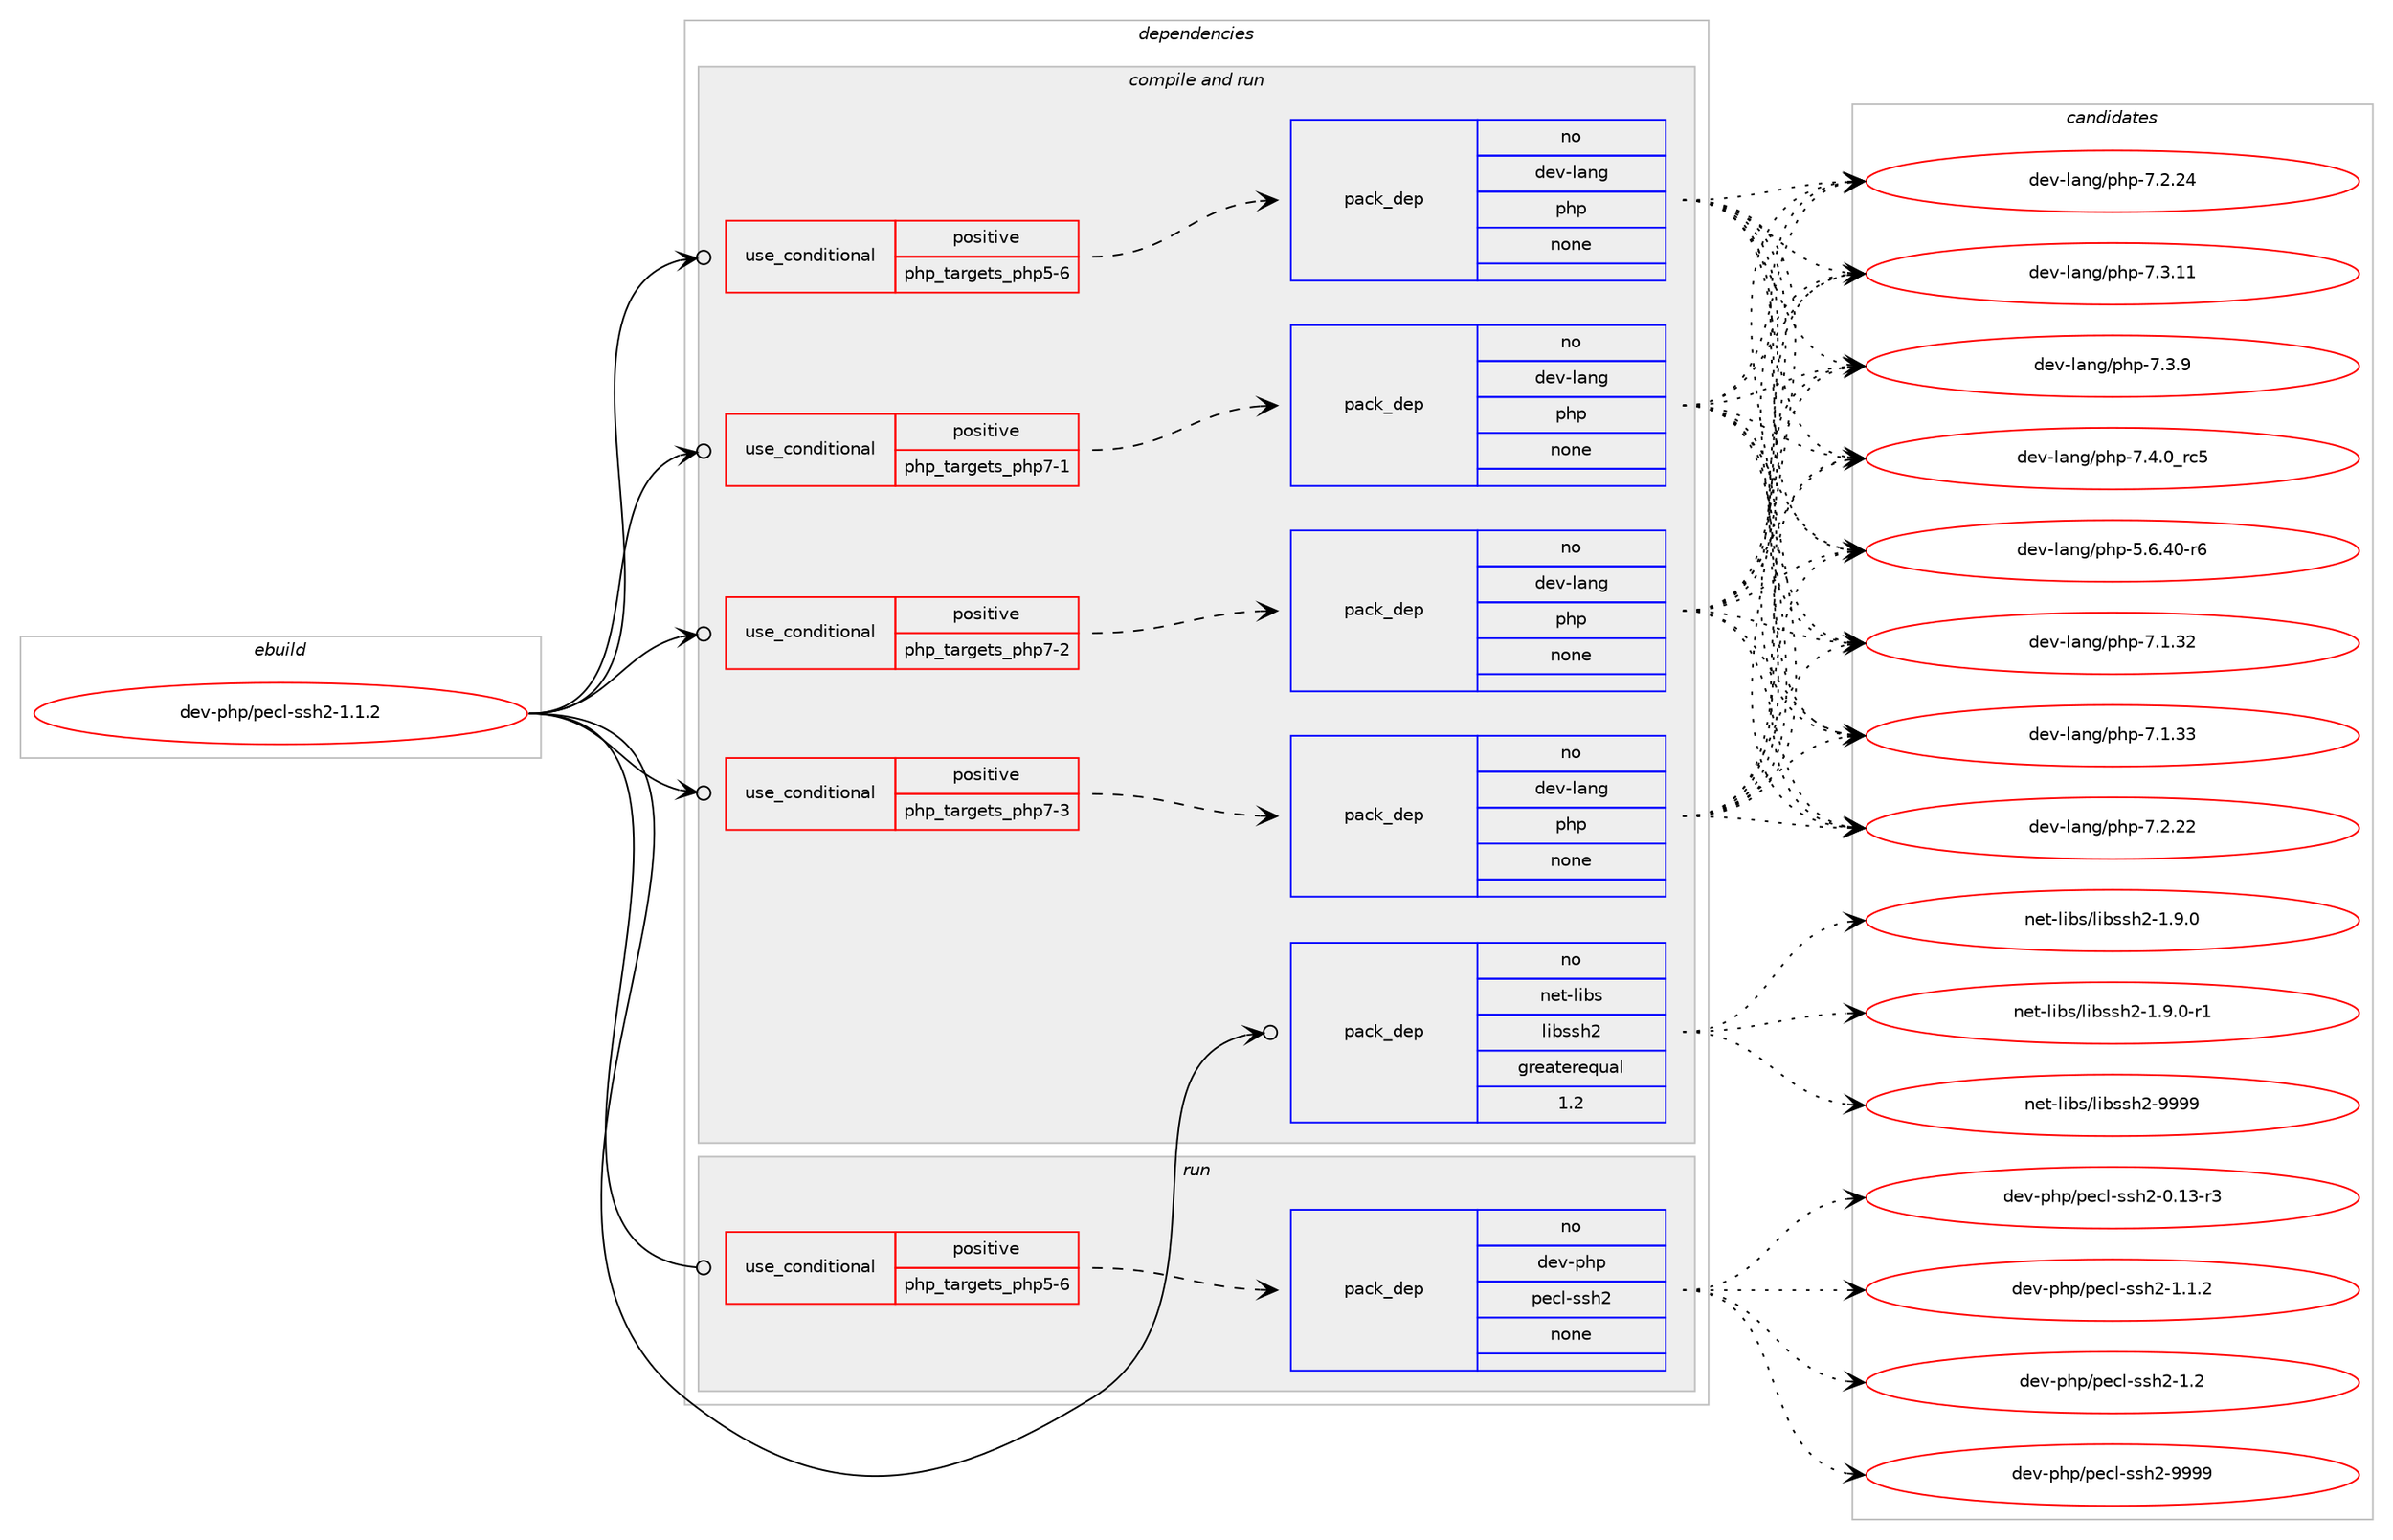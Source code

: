digraph prolog {

# *************
# Graph options
# *************

newrank=true;
concentrate=true;
compound=true;
graph [rankdir=LR,fontname=Helvetica,fontsize=10,ranksep=1.5];#, ranksep=2.5, nodesep=0.2];
edge  [arrowhead=vee];
node  [fontname=Helvetica,fontsize=10];

# **********
# The ebuild
# **********

subgraph cluster_leftcol {
color=gray;
rank=same;
label=<<i>ebuild</i>>;
id [label="dev-php/pecl-ssh2-1.1.2", color=red, width=4, href="../dev-php/pecl-ssh2-1.1.2.svg"];
}

# ****************
# The dependencies
# ****************

subgraph cluster_midcol {
color=gray;
label=<<i>dependencies</i>>;
subgraph cluster_compile {
fillcolor="#eeeeee";
style=filled;
label=<<i>compile</i>>;
}
subgraph cluster_compileandrun {
fillcolor="#eeeeee";
style=filled;
label=<<i>compile and run</i>>;
subgraph cond135230 {
dependency591137 [label=<<TABLE BORDER="0" CELLBORDER="1" CELLSPACING="0" CELLPADDING="4"><TR><TD ROWSPAN="3" CELLPADDING="10">use_conditional</TD></TR><TR><TD>positive</TD></TR><TR><TD>php_targets_php5-6</TD></TR></TABLE>>, shape=none, color=red];
subgraph pack444167 {
dependency591138 [label=<<TABLE BORDER="0" CELLBORDER="1" CELLSPACING="0" CELLPADDING="4" WIDTH="220"><TR><TD ROWSPAN="6" CELLPADDING="30">pack_dep</TD></TR><TR><TD WIDTH="110">no</TD></TR><TR><TD>dev-lang</TD></TR><TR><TD>php</TD></TR><TR><TD>none</TD></TR><TR><TD></TD></TR></TABLE>>, shape=none, color=blue];
}
dependency591137:e -> dependency591138:w [weight=20,style="dashed",arrowhead="vee"];
}
id:e -> dependency591137:w [weight=20,style="solid",arrowhead="odotvee"];
subgraph cond135231 {
dependency591139 [label=<<TABLE BORDER="0" CELLBORDER="1" CELLSPACING="0" CELLPADDING="4"><TR><TD ROWSPAN="3" CELLPADDING="10">use_conditional</TD></TR><TR><TD>positive</TD></TR><TR><TD>php_targets_php7-1</TD></TR></TABLE>>, shape=none, color=red];
subgraph pack444168 {
dependency591140 [label=<<TABLE BORDER="0" CELLBORDER="1" CELLSPACING="0" CELLPADDING="4" WIDTH="220"><TR><TD ROWSPAN="6" CELLPADDING="30">pack_dep</TD></TR><TR><TD WIDTH="110">no</TD></TR><TR><TD>dev-lang</TD></TR><TR><TD>php</TD></TR><TR><TD>none</TD></TR><TR><TD></TD></TR></TABLE>>, shape=none, color=blue];
}
dependency591139:e -> dependency591140:w [weight=20,style="dashed",arrowhead="vee"];
}
id:e -> dependency591139:w [weight=20,style="solid",arrowhead="odotvee"];
subgraph cond135232 {
dependency591141 [label=<<TABLE BORDER="0" CELLBORDER="1" CELLSPACING="0" CELLPADDING="4"><TR><TD ROWSPAN="3" CELLPADDING="10">use_conditional</TD></TR><TR><TD>positive</TD></TR><TR><TD>php_targets_php7-2</TD></TR></TABLE>>, shape=none, color=red];
subgraph pack444169 {
dependency591142 [label=<<TABLE BORDER="0" CELLBORDER="1" CELLSPACING="0" CELLPADDING="4" WIDTH="220"><TR><TD ROWSPAN="6" CELLPADDING="30">pack_dep</TD></TR><TR><TD WIDTH="110">no</TD></TR><TR><TD>dev-lang</TD></TR><TR><TD>php</TD></TR><TR><TD>none</TD></TR><TR><TD></TD></TR></TABLE>>, shape=none, color=blue];
}
dependency591141:e -> dependency591142:w [weight=20,style="dashed",arrowhead="vee"];
}
id:e -> dependency591141:w [weight=20,style="solid",arrowhead="odotvee"];
subgraph cond135233 {
dependency591143 [label=<<TABLE BORDER="0" CELLBORDER="1" CELLSPACING="0" CELLPADDING="4"><TR><TD ROWSPAN="3" CELLPADDING="10">use_conditional</TD></TR><TR><TD>positive</TD></TR><TR><TD>php_targets_php7-3</TD></TR></TABLE>>, shape=none, color=red];
subgraph pack444170 {
dependency591144 [label=<<TABLE BORDER="0" CELLBORDER="1" CELLSPACING="0" CELLPADDING="4" WIDTH="220"><TR><TD ROWSPAN="6" CELLPADDING="30">pack_dep</TD></TR><TR><TD WIDTH="110">no</TD></TR><TR><TD>dev-lang</TD></TR><TR><TD>php</TD></TR><TR><TD>none</TD></TR><TR><TD></TD></TR></TABLE>>, shape=none, color=blue];
}
dependency591143:e -> dependency591144:w [weight=20,style="dashed",arrowhead="vee"];
}
id:e -> dependency591143:w [weight=20,style="solid",arrowhead="odotvee"];
subgraph pack444171 {
dependency591145 [label=<<TABLE BORDER="0" CELLBORDER="1" CELLSPACING="0" CELLPADDING="4" WIDTH="220"><TR><TD ROWSPAN="6" CELLPADDING="30">pack_dep</TD></TR><TR><TD WIDTH="110">no</TD></TR><TR><TD>net-libs</TD></TR><TR><TD>libssh2</TD></TR><TR><TD>greaterequal</TD></TR><TR><TD>1.2</TD></TR></TABLE>>, shape=none, color=blue];
}
id:e -> dependency591145:w [weight=20,style="solid",arrowhead="odotvee"];
}
subgraph cluster_run {
fillcolor="#eeeeee";
style=filled;
label=<<i>run</i>>;
subgraph cond135234 {
dependency591146 [label=<<TABLE BORDER="0" CELLBORDER="1" CELLSPACING="0" CELLPADDING="4"><TR><TD ROWSPAN="3" CELLPADDING="10">use_conditional</TD></TR><TR><TD>positive</TD></TR><TR><TD>php_targets_php5-6</TD></TR></TABLE>>, shape=none, color=red];
subgraph pack444172 {
dependency591147 [label=<<TABLE BORDER="0" CELLBORDER="1" CELLSPACING="0" CELLPADDING="4" WIDTH="220"><TR><TD ROWSPAN="6" CELLPADDING="30">pack_dep</TD></TR><TR><TD WIDTH="110">no</TD></TR><TR><TD>dev-php</TD></TR><TR><TD>pecl-ssh2</TD></TR><TR><TD>none</TD></TR><TR><TD></TD></TR></TABLE>>, shape=none, color=blue];
}
dependency591146:e -> dependency591147:w [weight=20,style="dashed",arrowhead="vee"];
}
id:e -> dependency591146:w [weight=20,style="solid",arrowhead="odot"];
}
}

# **************
# The candidates
# **************

subgraph cluster_choices {
rank=same;
color=gray;
label=<<i>candidates</i>>;

subgraph choice444167 {
color=black;
nodesep=1;
choice100101118451089711010347112104112455346544652484511454 [label="dev-lang/php-5.6.40-r6", color=red, width=4,href="../dev-lang/php-5.6.40-r6.svg"];
choice10010111845108971101034711210411245554649465150 [label="dev-lang/php-7.1.32", color=red, width=4,href="../dev-lang/php-7.1.32.svg"];
choice10010111845108971101034711210411245554649465151 [label="dev-lang/php-7.1.33", color=red, width=4,href="../dev-lang/php-7.1.33.svg"];
choice10010111845108971101034711210411245554650465050 [label="dev-lang/php-7.2.22", color=red, width=4,href="../dev-lang/php-7.2.22.svg"];
choice10010111845108971101034711210411245554650465052 [label="dev-lang/php-7.2.24", color=red, width=4,href="../dev-lang/php-7.2.24.svg"];
choice10010111845108971101034711210411245554651464949 [label="dev-lang/php-7.3.11", color=red, width=4,href="../dev-lang/php-7.3.11.svg"];
choice100101118451089711010347112104112455546514657 [label="dev-lang/php-7.3.9", color=red, width=4,href="../dev-lang/php-7.3.9.svg"];
choice100101118451089711010347112104112455546524648951149953 [label="dev-lang/php-7.4.0_rc5", color=red, width=4,href="../dev-lang/php-7.4.0_rc5.svg"];
dependency591138:e -> choice100101118451089711010347112104112455346544652484511454:w [style=dotted,weight="100"];
dependency591138:e -> choice10010111845108971101034711210411245554649465150:w [style=dotted,weight="100"];
dependency591138:e -> choice10010111845108971101034711210411245554649465151:w [style=dotted,weight="100"];
dependency591138:e -> choice10010111845108971101034711210411245554650465050:w [style=dotted,weight="100"];
dependency591138:e -> choice10010111845108971101034711210411245554650465052:w [style=dotted,weight="100"];
dependency591138:e -> choice10010111845108971101034711210411245554651464949:w [style=dotted,weight="100"];
dependency591138:e -> choice100101118451089711010347112104112455546514657:w [style=dotted,weight="100"];
dependency591138:e -> choice100101118451089711010347112104112455546524648951149953:w [style=dotted,weight="100"];
}
subgraph choice444168 {
color=black;
nodesep=1;
choice100101118451089711010347112104112455346544652484511454 [label="dev-lang/php-5.6.40-r6", color=red, width=4,href="../dev-lang/php-5.6.40-r6.svg"];
choice10010111845108971101034711210411245554649465150 [label="dev-lang/php-7.1.32", color=red, width=4,href="../dev-lang/php-7.1.32.svg"];
choice10010111845108971101034711210411245554649465151 [label="dev-lang/php-7.1.33", color=red, width=4,href="../dev-lang/php-7.1.33.svg"];
choice10010111845108971101034711210411245554650465050 [label="dev-lang/php-7.2.22", color=red, width=4,href="../dev-lang/php-7.2.22.svg"];
choice10010111845108971101034711210411245554650465052 [label="dev-lang/php-7.2.24", color=red, width=4,href="../dev-lang/php-7.2.24.svg"];
choice10010111845108971101034711210411245554651464949 [label="dev-lang/php-7.3.11", color=red, width=4,href="../dev-lang/php-7.3.11.svg"];
choice100101118451089711010347112104112455546514657 [label="dev-lang/php-7.3.9", color=red, width=4,href="../dev-lang/php-7.3.9.svg"];
choice100101118451089711010347112104112455546524648951149953 [label="dev-lang/php-7.4.0_rc5", color=red, width=4,href="../dev-lang/php-7.4.0_rc5.svg"];
dependency591140:e -> choice100101118451089711010347112104112455346544652484511454:w [style=dotted,weight="100"];
dependency591140:e -> choice10010111845108971101034711210411245554649465150:w [style=dotted,weight="100"];
dependency591140:e -> choice10010111845108971101034711210411245554649465151:w [style=dotted,weight="100"];
dependency591140:e -> choice10010111845108971101034711210411245554650465050:w [style=dotted,weight="100"];
dependency591140:e -> choice10010111845108971101034711210411245554650465052:w [style=dotted,weight="100"];
dependency591140:e -> choice10010111845108971101034711210411245554651464949:w [style=dotted,weight="100"];
dependency591140:e -> choice100101118451089711010347112104112455546514657:w [style=dotted,weight="100"];
dependency591140:e -> choice100101118451089711010347112104112455546524648951149953:w [style=dotted,weight="100"];
}
subgraph choice444169 {
color=black;
nodesep=1;
choice100101118451089711010347112104112455346544652484511454 [label="dev-lang/php-5.6.40-r6", color=red, width=4,href="../dev-lang/php-5.6.40-r6.svg"];
choice10010111845108971101034711210411245554649465150 [label="dev-lang/php-7.1.32", color=red, width=4,href="../dev-lang/php-7.1.32.svg"];
choice10010111845108971101034711210411245554649465151 [label="dev-lang/php-7.1.33", color=red, width=4,href="../dev-lang/php-7.1.33.svg"];
choice10010111845108971101034711210411245554650465050 [label="dev-lang/php-7.2.22", color=red, width=4,href="../dev-lang/php-7.2.22.svg"];
choice10010111845108971101034711210411245554650465052 [label="dev-lang/php-7.2.24", color=red, width=4,href="../dev-lang/php-7.2.24.svg"];
choice10010111845108971101034711210411245554651464949 [label="dev-lang/php-7.3.11", color=red, width=4,href="../dev-lang/php-7.3.11.svg"];
choice100101118451089711010347112104112455546514657 [label="dev-lang/php-7.3.9", color=red, width=4,href="../dev-lang/php-7.3.9.svg"];
choice100101118451089711010347112104112455546524648951149953 [label="dev-lang/php-7.4.0_rc5", color=red, width=4,href="../dev-lang/php-7.4.0_rc5.svg"];
dependency591142:e -> choice100101118451089711010347112104112455346544652484511454:w [style=dotted,weight="100"];
dependency591142:e -> choice10010111845108971101034711210411245554649465150:w [style=dotted,weight="100"];
dependency591142:e -> choice10010111845108971101034711210411245554649465151:w [style=dotted,weight="100"];
dependency591142:e -> choice10010111845108971101034711210411245554650465050:w [style=dotted,weight="100"];
dependency591142:e -> choice10010111845108971101034711210411245554650465052:w [style=dotted,weight="100"];
dependency591142:e -> choice10010111845108971101034711210411245554651464949:w [style=dotted,weight="100"];
dependency591142:e -> choice100101118451089711010347112104112455546514657:w [style=dotted,weight="100"];
dependency591142:e -> choice100101118451089711010347112104112455546524648951149953:w [style=dotted,weight="100"];
}
subgraph choice444170 {
color=black;
nodesep=1;
choice100101118451089711010347112104112455346544652484511454 [label="dev-lang/php-5.6.40-r6", color=red, width=4,href="../dev-lang/php-5.6.40-r6.svg"];
choice10010111845108971101034711210411245554649465150 [label="dev-lang/php-7.1.32", color=red, width=4,href="../dev-lang/php-7.1.32.svg"];
choice10010111845108971101034711210411245554649465151 [label="dev-lang/php-7.1.33", color=red, width=4,href="../dev-lang/php-7.1.33.svg"];
choice10010111845108971101034711210411245554650465050 [label="dev-lang/php-7.2.22", color=red, width=4,href="../dev-lang/php-7.2.22.svg"];
choice10010111845108971101034711210411245554650465052 [label="dev-lang/php-7.2.24", color=red, width=4,href="../dev-lang/php-7.2.24.svg"];
choice10010111845108971101034711210411245554651464949 [label="dev-lang/php-7.3.11", color=red, width=4,href="../dev-lang/php-7.3.11.svg"];
choice100101118451089711010347112104112455546514657 [label="dev-lang/php-7.3.9", color=red, width=4,href="../dev-lang/php-7.3.9.svg"];
choice100101118451089711010347112104112455546524648951149953 [label="dev-lang/php-7.4.0_rc5", color=red, width=4,href="../dev-lang/php-7.4.0_rc5.svg"];
dependency591144:e -> choice100101118451089711010347112104112455346544652484511454:w [style=dotted,weight="100"];
dependency591144:e -> choice10010111845108971101034711210411245554649465150:w [style=dotted,weight="100"];
dependency591144:e -> choice10010111845108971101034711210411245554649465151:w [style=dotted,weight="100"];
dependency591144:e -> choice10010111845108971101034711210411245554650465050:w [style=dotted,weight="100"];
dependency591144:e -> choice10010111845108971101034711210411245554650465052:w [style=dotted,weight="100"];
dependency591144:e -> choice10010111845108971101034711210411245554651464949:w [style=dotted,weight="100"];
dependency591144:e -> choice100101118451089711010347112104112455546514657:w [style=dotted,weight="100"];
dependency591144:e -> choice100101118451089711010347112104112455546524648951149953:w [style=dotted,weight="100"];
}
subgraph choice444171 {
color=black;
nodesep=1;
choice1101011164510810598115471081059811511510450454946574648 [label="net-libs/libssh2-1.9.0", color=red, width=4,href="../net-libs/libssh2-1.9.0.svg"];
choice11010111645108105981154710810598115115104504549465746484511449 [label="net-libs/libssh2-1.9.0-r1", color=red, width=4,href="../net-libs/libssh2-1.9.0-r1.svg"];
choice11010111645108105981154710810598115115104504557575757 [label="net-libs/libssh2-9999", color=red, width=4,href="../net-libs/libssh2-9999.svg"];
dependency591145:e -> choice1101011164510810598115471081059811511510450454946574648:w [style=dotted,weight="100"];
dependency591145:e -> choice11010111645108105981154710810598115115104504549465746484511449:w [style=dotted,weight="100"];
dependency591145:e -> choice11010111645108105981154710810598115115104504557575757:w [style=dotted,weight="100"];
}
subgraph choice444172 {
color=black;
nodesep=1;
choice100101118451121041124711210199108451151151045045484649514511451 [label="dev-php/pecl-ssh2-0.13-r3", color=red, width=4,href="../dev-php/pecl-ssh2-0.13-r3.svg"];
choice1001011184511210411247112101991084511511510450454946494650 [label="dev-php/pecl-ssh2-1.1.2", color=red, width=4,href="../dev-php/pecl-ssh2-1.1.2.svg"];
choice100101118451121041124711210199108451151151045045494650 [label="dev-php/pecl-ssh2-1.2", color=red, width=4,href="../dev-php/pecl-ssh2-1.2.svg"];
choice10010111845112104112471121019910845115115104504557575757 [label="dev-php/pecl-ssh2-9999", color=red, width=4,href="../dev-php/pecl-ssh2-9999.svg"];
dependency591147:e -> choice100101118451121041124711210199108451151151045045484649514511451:w [style=dotted,weight="100"];
dependency591147:e -> choice1001011184511210411247112101991084511511510450454946494650:w [style=dotted,weight="100"];
dependency591147:e -> choice100101118451121041124711210199108451151151045045494650:w [style=dotted,weight="100"];
dependency591147:e -> choice10010111845112104112471121019910845115115104504557575757:w [style=dotted,weight="100"];
}
}

}
